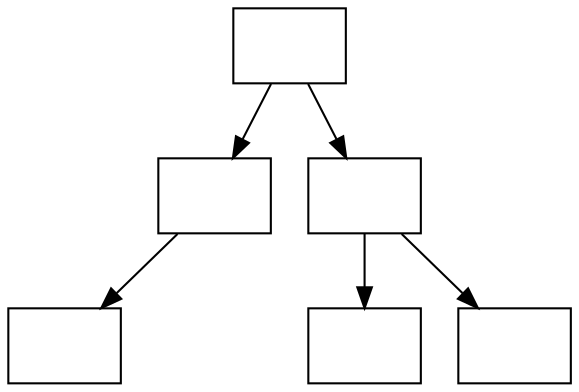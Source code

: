 digraph G {
graph [ordering="out"];
  a [shape="box", label=""] ;
  b [shape="box", label=""] ;
  c [shape="box", label=""] ;
  d [shape="box", label=""] ;
  e [shape="box", label=""] ;
  f [shape="box", label=""] ;
  blank [style="invis", label=""]
  //g [shape="box", label=""] ;

a -> b;
a -> c;
b -> d;
b -> blank [style="invis"];
c -> e;
c -> f;
}
